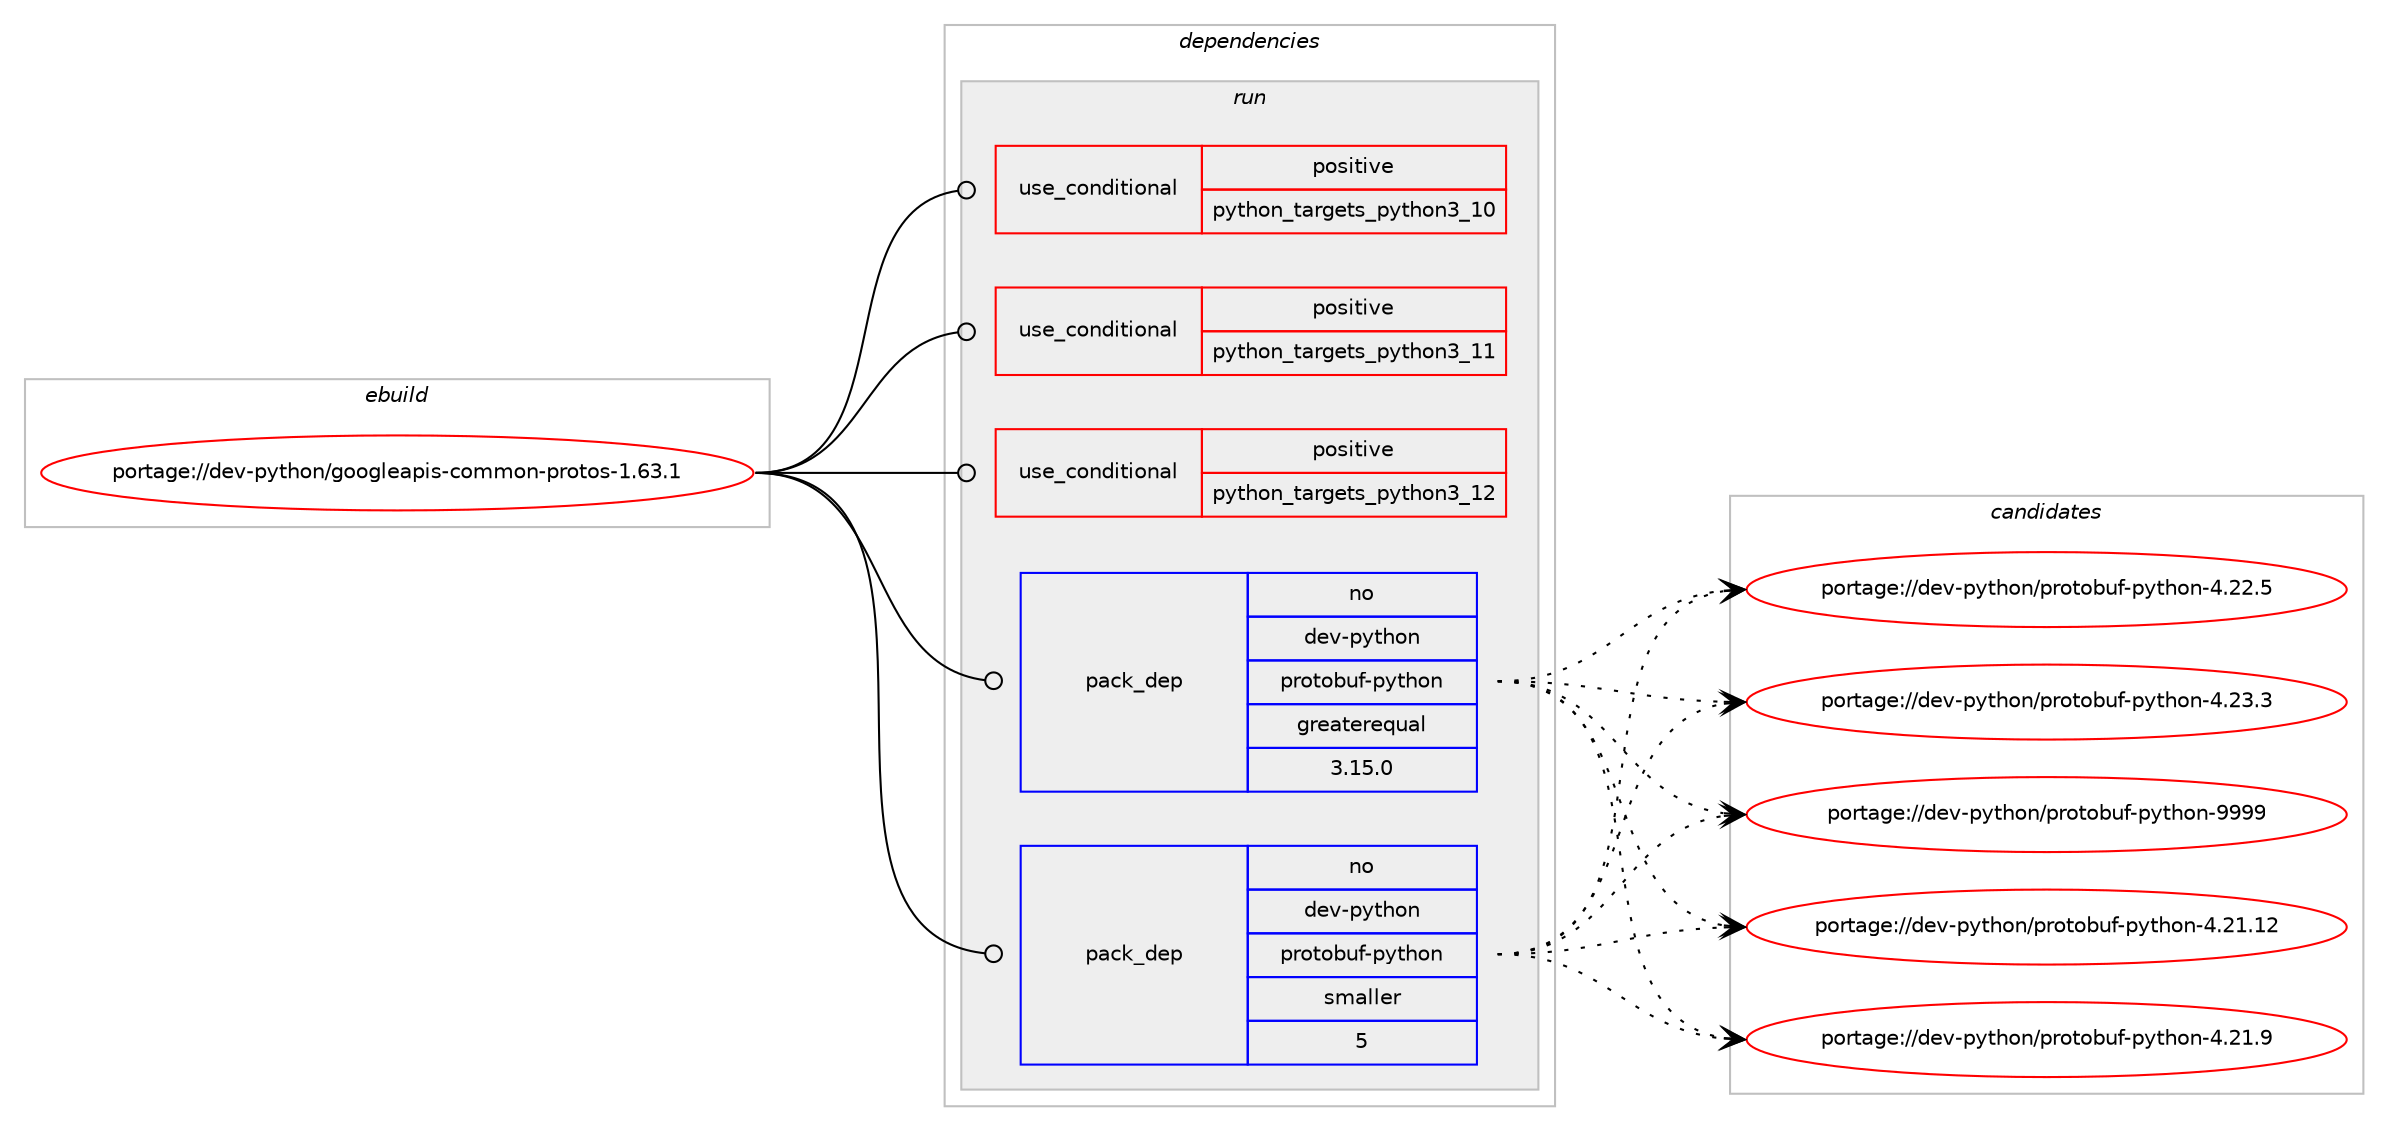 digraph prolog {

# *************
# Graph options
# *************

newrank=true;
concentrate=true;
compound=true;
graph [rankdir=LR,fontname=Helvetica,fontsize=10,ranksep=1.5];#, ranksep=2.5, nodesep=0.2];
edge  [arrowhead=vee];
node  [fontname=Helvetica,fontsize=10];

# **********
# The ebuild
# **********

subgraph cluster_leftcol {
color=gray;
rank=same;
label=<<i>ebuild</i>>;
id [label="portage://dev-python/googleapis-common-protos-1.63.1", color=red, width=4, href="../dev-python/googleapis-common-protos-1.63.1.svg"];
}

# ****************
# The dependencies
# ****************

subgraph cluster_midcol {
color=gray;
label=<<i>dependencies</i>>;
subgraph cluster_compile {
fillcolor="#eeeeee";
style=filled;
label=<<i>compile</i>>;
}
subgraph cluster_compileandrun {
fillcolor="#eeeeee";
style=filled;
label=<<i>compile and run</i>>;
}
subgraph cluster_run {
fillcolor="#eeeeee";
style=filled;
label=<<i>run</i>>;
subgraph cond32182 {
dependency73869 [label=<<TABLE BORDER="0" CELLBORDER="1" CELLSPACING="0" CELLPADDING="4"><TR><TD ROWSPAN="3" CELLPADDING="10">use_conditional</TD></TR><TR><TD>positive</TD></TR><TR><TD>python_targets_python3_10</TD></TR></TABLE>>, shape=none, color=red];
# *** BEGIN UNKNOWN DEPENDENCY TYPE (TODO) ***
# dependency73869 -> package_dependency(portage://dev-python/googleapis-common-protos-1.63.1,run,no,dev-lang,python,none,[,,],[slot(3.10)],[])
# *** END UNKNOWN DEPENDENCY TYPE (TODO) ***

}
id:e -> dependency73869:w [weight=20,style="solid",arrowhead="odot"];
subgraph cond32183 {
dependency73870 [label=<<TABLE BORDER="0" CELLBORDER="1" CELLSPACING="0" CELLPADDING="4"><TR><TD ROWSPAN="3" CELLPADDING="10">use_conditional</TD></TR><TR><TD>positive</TD></TR><TR><TD>python_targets_python3_11</TD></TR></TABLE>>, shape=none, color=red];
# *** BEGIN UNKNOWN DEPENDENCY TYPE (TODO) ***
# dependency73870 -> package_dependency(portage://dev-python/googleapis-common-protos-1.63.1,run,no,dev-lang,python,none,[,,],[slot(3.11)],[])
# *** END UNKNOWN DEPENDENCY TYPE (TODO) ***

}
id:e -> dependency73870:w [weight=20,style="solid",arrowhead="odot"];
subgraph cond32184 {
dependency73871 [label=<<TABLE BORDER="0" CELLBORDER="1" CELLSPACING="0" CELLPADDING="4"><TR><TD ROWSPAN="3" CELLPADDING="10">use_conditional</TD></TR><TR><TD>positive</TD></TR><TR><TD>python_targets_python3_12</TD></TR></TABLE>>, shape=none, color=red];
# *** BEGIN UNKNOWN DEPENDENCY TYPE (TODO) ***
# dependency73871 -> package_dependency(portage://dev-python/googleapis-common-protos-1.63.1,run,no,dev-lang,python,none,[,,],[slot(3.12)],[])
# *** END UNKNOWN DEPENDENCY TYPE (TODO) ***

}
id:e -> dependency73871:w [weight=20,style="solid",arrowhead="odot"];
subgraph pack40472 {
dependency73872 [label=<<TABLE BORDER="0" CELLBORDER="1" CELLSPACING="0" CELLPADDING="4" WIDTH="220"><TR><TD ROWSPAN="6" CELLPADDING="30">pack_dep</TD></TR><TR><TD WIDTH="110">no</TD></TR><TR><TD>dev-python</TD></TR><TR><TD>protobuf-python</TD></TR><TR><TD>greaterequal</TD></TR><TR><TD>3.15.0</TD></TR></TABLE>>, shape=none, color=blue];
}
id:e -> dependency73872:w [weight=20,style="solid",arrowhead="odot"];
subgraph pack40473 {
dependency73873 [label=<<TABLE BORDER="0" CELLBORDER="1" CELLSPACING="0" CELLPADDING="4" WIDTH="220"><TR><TD ROWSPAN="6" CELLPADDING="30">pack_dep</TD></TR><TR><TD WIDTH="110">no</TD></TR><TR><TD>dev-python</TD></TR><TR><TD>protobuf-python</TD></TR><TR><TD>smaller</TD></TR><TR><TD>5</TD></TR></TABLE>>, shape=none, color=blue];
}
id:e -> dependency73873:w [weight=20,style="solid",arrowhead="odot"];
# *** BEGIN UNKNOWN DEPENDENCY TYPE (TODO) ***
# id -> package_dependency(portage://dev-python/googleapis-common-protos-1.63.1,run,weak,dev-python,namespace-google,none,[,,],[],[])
# *** END UNKNOWN DEPENDENCY TYPE (TODO) ***

}
}

# **************
# The candidates
# **************

subgraph cluster_choices {
rank=same;
color=gray;
label=<<i>candidates</i>>;

subgraph choice40472 {
color=black;
nodesep=1;
choice100101118451121211161041111104711211411111611198117102451121211161041111104552465049464950 [label="portage://dev-python/protobuf-python-4.21.12", color=red, width=4,href="../dev-python/protobuf-python-4.21.12.svg"];
choice1001011184511212111610411111047112114111116111981171024511212111610411111045524650494657 [label="portage://dev-python/protobuf-python-4.21.9", color=red, width=4,href="../dev-python/protobuf-python-4.21.9.svg"];
choice1001011184511212111610411111047112114111116111981171024511212111610411111045524650504653 [label="portage://dev-python/protobuf-python-4.22.5", color=red, width=4,href="../dev-python/protobuf-python-4.22.5.svg"];
choice1001011184511212111610411111047112114111116111981171024511212111610411111045524650514651 [label="portage://dev-python/protobuf-python-4.23.3", color=red, width=4,href="../dev-python/protobuf-python-4.23.3.svg"];
choice100101118451121211161041111104711211411111611198117102451121211161041111104557575757 [label="portage://dev-python/protobuf-python-9999", color=red, width=4,href="../dev-python/protobuf-python-9999.svg"];
dependency73872:e -> choice100101118451121211161041111104711211411111611198117102451121211161041111104552465049464950:w [style=dotted,weight="100"];
dependency73872:e -> choice1001011184511212111610411111047112114111116111981171024511212111610411111045524650494657:w [style=dotted,weight="100"];
dependency73872:e -> choice1001011184511212111610411111047112114111116111981171024511212111610411111045524650504653:w [style=dotted,weight="100"];
dependency73872:e -> choice1001011184511212111610411111047112114111116111981171024511212111610411111045524650514651:w [style=dotted,weight="100"];
dependency73872:e -> choice100101118451121211161041111104711211411111611198117102451121211161041111104557575757:w [style=dotted,weight="100"];
}
subgraph choice40473 {
color=black;
nodesep=1;
choice100101118451121211161041111104711211411111611198117102451121211161041111104552465049464950 [label="portage://dev-python/protobuf-python-4.21.12", color=red, width=4,href="../dev-python/protobuf-python-4.21.12.svg"];
choice1001011184511212111610411111047112114111116111981171024511212111610411111045524650494657 [label="portage://dev-python/protobuf-python-4.21.9", color=red, width=4,href="../dev-python/protobuf-python-4.21.9.svg"];
choice1001011184511212111610411111047112114111116111981171024511212111610411111045524650504653 [label="portage://dev-python/protobuf-python-4.22.5", color=red, width=4,href="../dev-python/protobuf-python-4.22.5.svg"];
choice1001011184511212111610411111047112114111116111981171024511212111610411111045524650514651 [label="portage://dev-python/protobuf-python-4.23.3", color=red, width=4,href="../dev-python/protobuf-python-4.23.3.svg"];
choice100101118451121211161041111104711211411111611198117102451121211161041111104557575757 [label="portage://dev-python/protobuf-python-9999", color=red, width=4,href="../dev-python/protobuf-python-9999.svg"];
dependency73873:e -> choice100101118451121211161041111104711211411111611198117102451121211161041111104552465049464950:w [style=dotted,weight="100"];
dependency73873:e -> choice1001011184511212111610411111047112114111116111981171024511212111610411111045524650494657:w [style=dotted,weight="100"];
dependency73873:e -> choice1001011184511212111610411111047112114111116111981171024511212111610411111045524650504653:w [style=dotted,weight="100"];
dependency73873:e -> choice1001011184511212111610411111047112114111116111981171024511212111610411111045524650514651:w [style=dotted,weight="100"];
dependency73873:e -> choice100101118451121211161041111104711211411111611198117102451121211161041111104557575757:w [style=dotted,weight="100"];
}
}

}
